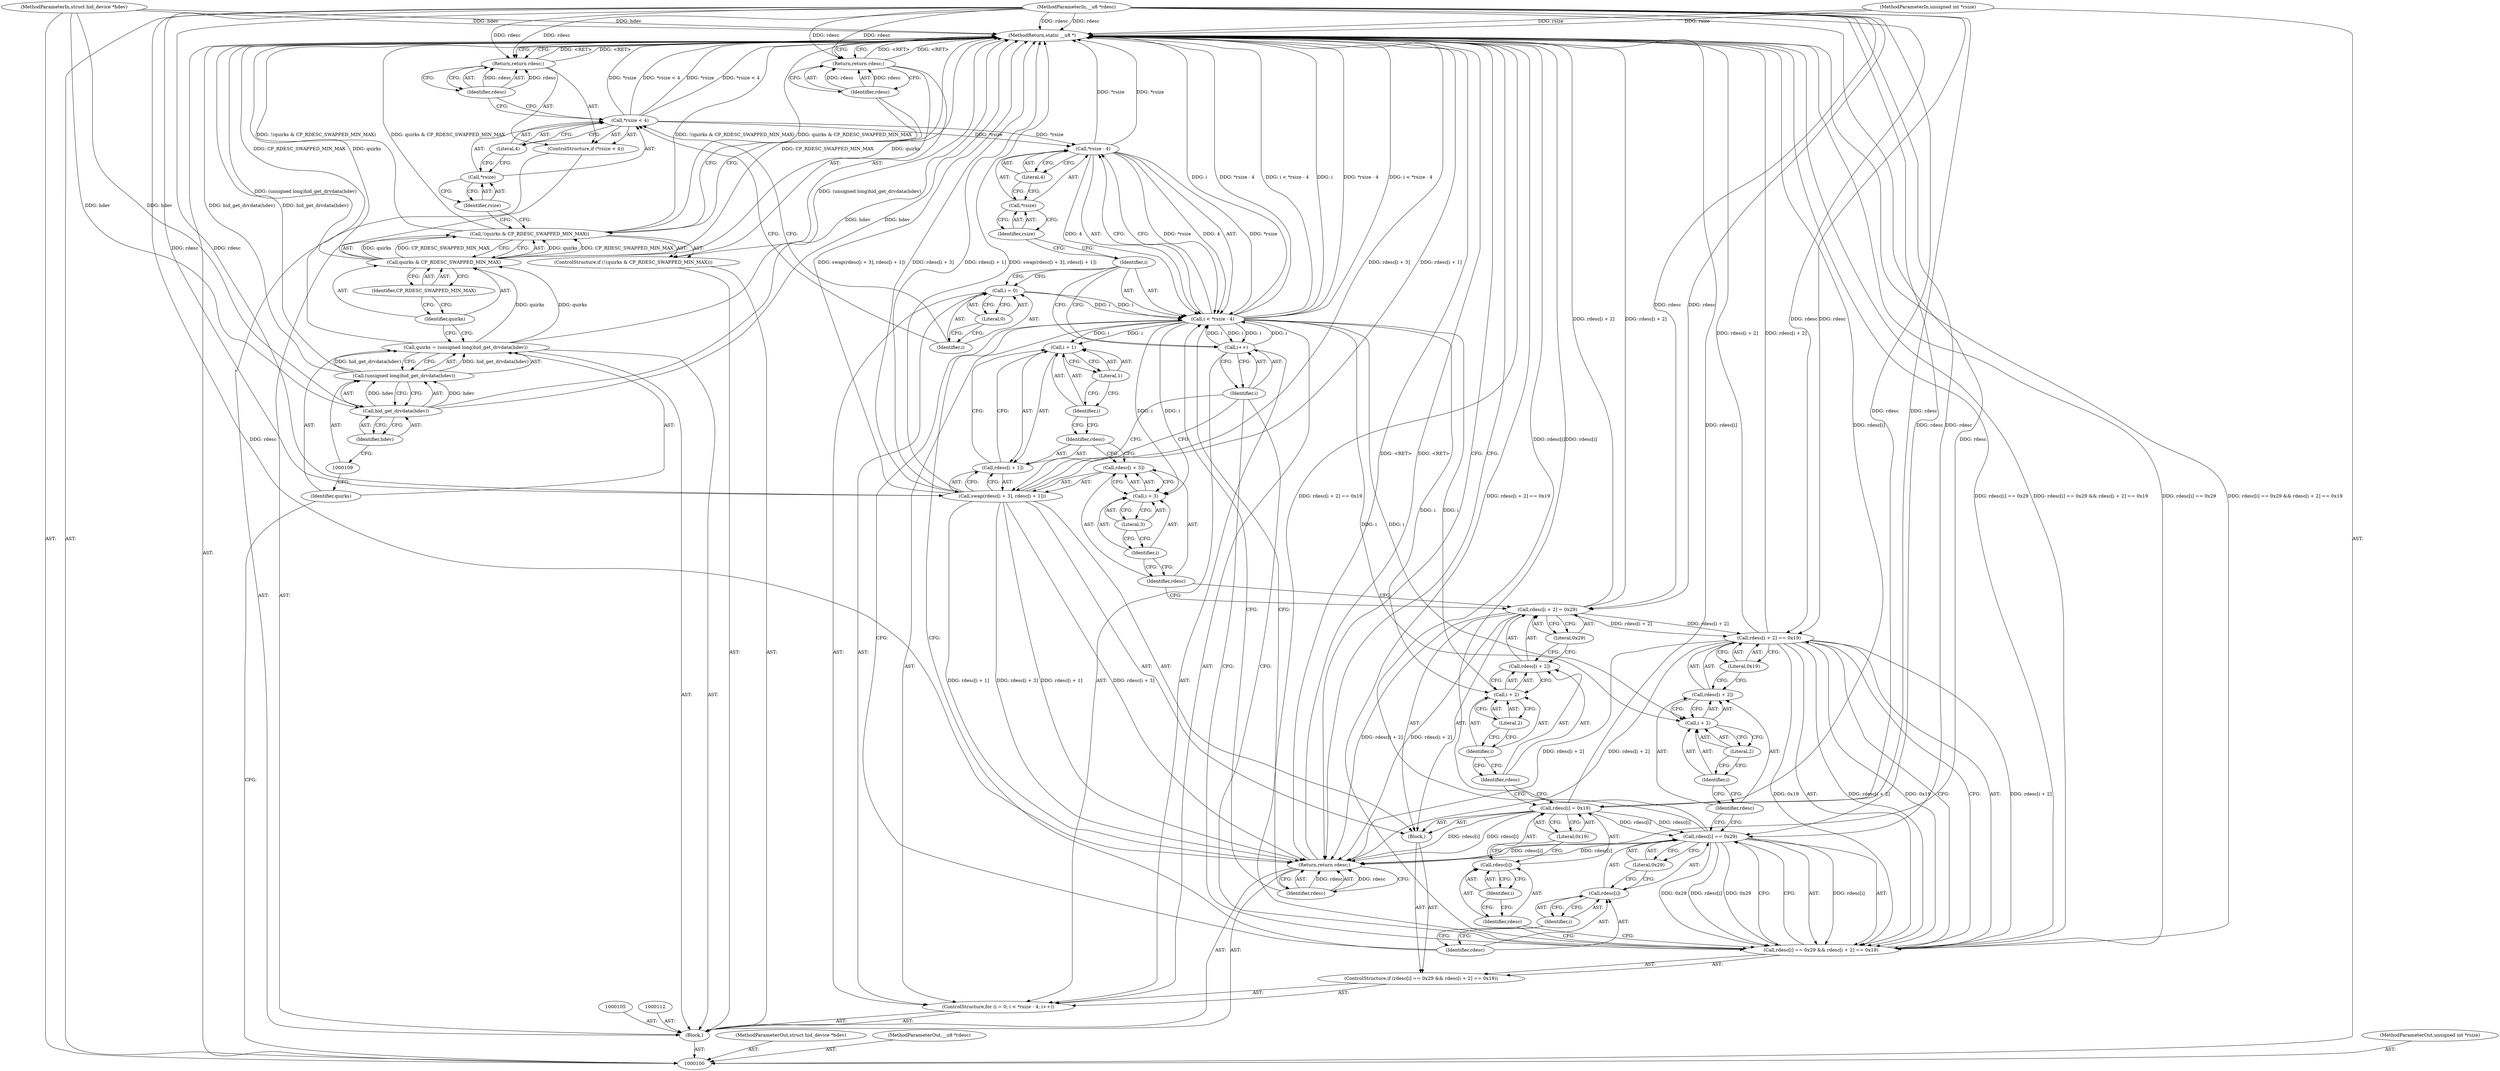 digraph "0_linux_1ebb71143758f45dc0fa76e2f48429e13b16d110" {
"1000179" [label="(MethodReturn,static __u8 *)"];
"1000101" [label="(MethodParameterIn,struct hid_device *hdev)"];
"1000256" [label="(MethodParameterOut,struct hid_device *hdev)"];
"1000102" [label="(MethodParameterIn,__u8 *rdesc)"];
"1000257" [label="(MethodParameterOut,__u8 *rdesc)"];
"1000120" [label="(ControlStructure,if (*rsize < 4))"];
"1000124" [label="(Literal,4)"];
"1000121" [label="(Call,*rsize < 4)"];
"1000122" [label="(Call,*rsize)"];
"1000123" [label="(Identifier,rsize)"];
"1000125" [label="(Return,return rdesc;)"];
"1000126" [label="(Identifier,rdesc)"];
"1000130" [label="(Literal,0)"];
"1000131" [label="(Call,i < *rsize - 4)"];
"1000132" [label="(Identifier,i)"];
"1000133" [label="(Call,*rsize - 4)"];
"1000134" [label="(Call,*rsize)"];
"1000135" [label="(Identifier,rsize)"];
"1000127" [label="(ControlStructure,for (i = 0; i < *rsize - 4; i++))"];
"1000136" [label="(Literal,4)"];
"1000137" [label="(Call,i++)"];
"1000138" [label="(Identifier,i)"];
"1000128" [label="(Call,i = 0)"];
"1000129" [label="(Identifier,i)"];
"1000144" [label="(Identifier,i)"];
"1000145" [label="(Literal,0x29)"];
"1000146" [label="(Call,rdesc[i + 2] == 0x19)"];
"1000147" [label="(Call,rdesc[i + 2])"];
"1000148" [label="(Identifier,rdesc)"];
"1000139" [label="(ControlStructure,if (rdesc[i] == 0x29 && rdesc[i + 2] == 0x19))"];
"1000149" [label="(Call,i + 2)"];
"1000150" [label="(Identifier,i)"];
"1000151" [label="(Literal,2)"];
"1000152" [label="(Literal,0x19)"];
"1000153" [label="(Block,)"];
"1000140" [label="(Call,rdesc[i] == 0x29 && rdesc[i + 2] == 0x19)"];
"1000141" [label="(Call,rdesc[i] == 0x29)"];
"1000142" [label="(Call,rdesc[i])"];
"1000143" [label="(Identifier,rdesc)"];
"1000157" [label="(Identifier,i)"];
"1000158" [label="(Literal,0x19)"];
"1000154" [label="(Call,rdesc[i] = 0x19)"];
"1000155" [label="(Call,rdesc[i])"];
"1000156" [label="(Identifier,rdesc)"];
"1000164" [label="(Literal,2)"];
"1000165" [label="(Literal,0x29)"];
"1000159" [label="(Call,rdesc[i + 2] = 0x29)"];
"1000160" [label="(Call,rdesc[i + 2])"];
"1000161" [label="(Identifier,rdesc)"];
"1000162" [label="(Call,i + 2)"];
"1000163" [label="(Identifier,i)"];
"1000169" [label="(Call,i + 3)"];
"1000170" [label="(Identifier,i)"];
"1000171" [label="(Literal,3)"];
"1000172" [label="(Call,rdesc[i + 1])"];
"1000173" [label="(Identifier,rdesc)"];
"1000174" [label="(Call,i + 1)"];
"1000175" [label="(Identifier,i)"];
"1000166" [label="(Call,swap(rdesc[i + 3], rdesc[i + 1]))"];
"1000176" [label="(Literal,1)"];
"1000167" [label="(Call,rdesc[i + 3])"];
"1000168" [label="(Identifier,rdesc)"];
"1000177" [label="(Return,return rdesc;)"];
"1000178" [label="(Identifier,rdesc)"];
"1000103" [label="(MethodParameterIn,unsigned int *rsize)"];
"1000258" [label="(MethodParameterOut,unsigned int *rsize)"];
"1000104" [label="(Block,)"];
"1000106" [label="(Call,quirks = (unsigned long)hid_get_drvdata(hdev))"];
"1000107" [label="(Identifier,quirks)"];
"1000108" [label="(Call,(unsigned long)hid_get_drvdata(hdev))"];
"1000110" [label="(Call,hid_get_drvdata(hdev))"];
"1000111" [label="(Identifier,hdev)"];
"1000117" [label="(Identifier,CP_RDESC_SWAPPED_MIN_MAX)"];
"1000113" [label="(ControlStructure,if (!(quirks & CP_RDESC_SWAPPED_MIN_MAX)))"];
"1000114" [label="(Call,!(quirks & CP_RDESC_SWAPPED_MIN_MAX))"];
"1000115" [label="(Call,quirks & CP_RDESC_SWAPPED_MIN_MAX)"];
"1000116" [label="(Identifier,quirks)"];
"1000119" [label="(Identifier,rdesc)"];
"1000118" [label="(Return,return rdesc;)"];
"1000179" -> "1000100"  [label="AST: "];
"1000179" -> "1000118"  [label="CFG: "];
"1000179" -> "1000125"  [label="CFG: "];
"1000179" -> "1000177"  [label="CFG: "];
"1000125" -> "1000179"  [label="DDG: <RET>"];
"1000118" -> "1000179"  [label="DDG: <RET>"];
"1000106" -> "1000179"  [label="DDG: (unsigned long)hid_get_drvdata(hdev)"];
"1000121" -> "1000179"  [label="DDG: *rsize"];
"1000121" -> "1000179"  [label="DDG: *rsize < 4"];
"1000131" -> "1000179"  [label="DDG: i < *rsize - 4"];
"1000131" -> "1000179"  [label="DDG: i"];
"1000131" -> "1000179"  [label="DDG: *rsize - 4"];
"1000115" -> "1000179"  [label="DDG: CP_RDESC_SWAPPED_MIN_MAX"];
"1000115" -> "1000179"  [label="DDG: quirks"];
"1000166" -> "1000179"  [label="DDG: rdesc[i + 1]"];
"1000166" -> "1000179"  [label="DDG: swap(rdesc[i + 3], rdesc[i + 1])"];
"1000166" -> "1000179"  [label="DDG: rdesc[i + 3]"];
"1000141" -> "1000179"  [label="DDG: rdesc[i]"];
"1000114" -> "1000179"  [label="DDG: !(quirks & CP_RDESC_SWAPPED_MIN_MAX)"];
"1000114" -> "1000179"  [label="DDG: quirks & CP_RDESC_SWAPPED_MIN_MAX"];
"1000159" -> "1000179"  [label="DDG: rdesc[i + 2]"];
"1000140" -> "1000179"  [label="DDG: rdesc[i] == 0x29"];
"1000140" -> "1000179"  [label="DDG: rdesc[i] == 0x29 && rdesc[i + 2] == 0x19"];
"1000140" -> "1000179"  [label="DDG: rdesc[i + 2] == 0x19"];
"1000154" -> "1000179"  [label="DDG: rdesc[i]"];
"1000103" -> "1000179"  [label="DDG: rsize"];
"1000133" -> "1000179"  [label="DDG: *rsize"];
"1000102" -> "1000179"  [label="DDG: rdesc"];
"1000101" -> "1000179"  [label="DDG: hdev"];
"1000108" -> "1000179"  [label="DDG: hid_get_drvdata(hdev)"];
"1000146" -> "1000179"  [label="DDG: rdesc[i + 2]"];
"1000110" -> "1000179"  [label="DDG: hdev"];
"1000177" -> "1000179"  [label="DDG: <RET>"];
"1000101" -> "1000100"  [label="AST: "];
"1000101" -> "1000179"  [label="DDG: hdev"];
"1000101" -> "1000110"  [label="DDG: hdev"];
"1000256" -> "1000100"  [label="AST: "];
"1000102" -> "1000100"  [label="AST: "];
"1000102" -> "1000179"  [label="DDG: rdesc"];
"1000102" -> "1000118"  [label="DDG: rdesc"];
"1000102" -> "1000125"  [label="DDG: rdesc"];
"1000102" -> "1000141"  [label="DDG: rdesc"];
"1000102" -> "1000146"  [label="DDG: rdesc"];
"1000102" -> "1000154"  [label="DDG: rdesc"];
"1000102" -> "1000159"  [label="DDG: rdesc"];
"1000102" -> "1000166"  [label="DDG: rdesc"];
"1000102" -> "1000177"  [label="DDG: rdesc"];
"1000257" -> "1000100"  [label="AST: "];
"1000120" -> "1000104"  [label="AST: "];
"1000121" -> "1000120"  [label="AST: "];
"1000125" -> "1000120"  [label="AST: "];
"1000124" -> "1000121"  [label="AST: "];
"1000124" -> "1000122"  [label="CFG: "];
"1000121" -> "1000124"  [label="CFG: "];
"1000121" -> "1000120"  [label="AST: "];
"1000121" -> "1000124"  [label="CFG: "];
"1000122" -> "1000121"  [label="AST: "];
"1000124" -> "1000121"  [label="AST: "];
"1000126" -> "1000121"  [label="CFG: "];
"1000129" -> "1000121"  [label="CFG: "];
"1000121" -> "1000179"  [label="DDG: *rsize"];
"1000121" -> "1000179"  [label="DDG: *rsize < 4"];
"1000121" -> "1000133"  [label="DDG: *rsize"];
"1000122" -> "1000121"  [label="AST: "];
"1000122" -> "1000123"  [label="CFG: "];
"1000123" -> "1000122"  [label="AST: "];
"1000124" -> "1000122"  [label="CFG: "];
"1000123" -> "1000122"  [label="AST: "];
"1000123" -> "1000114"  [label="CFG: "];
"1000122" -> "1000123"  [label="CFG: "];
"1000125" -> "1000120"  [label="AST: "];
"1000125" -> "1000126"  [label="CFG: "];
"1000126" -> "1000125"  [label="AST: "];
"1000179" -> "1000125"  [label="CFG: "];
"1000125" -> "1000179"  [label="DDG: <RET>"];
"1000126" -> "1000125"  [label="DDG: rdesc"];
"1000102" -> "1000125"  [label="DDG: rdesc"];
"1000126" -> "1000125"  [label="AST: "];
"1000126" -> "1000121"  [label="CFG: "];
"1000125" -> "1000126"  [label="CFG: "];
"1000126" -> "1000125"  [label="DDG: rdesc"];
"1000130" -> "1000128"  [label="AST: "];
"1000130" -> "1000129"  [label="CFG: "];
"1000128" -> "1000130"  [label="CFG: "];
"1000131" -> "1000127"  [label="AST: "];
"1000131" -> "1000133"  [label="CFG: "];
"1000132" -> "1000131"  [label="AST: "];
"1000133" -> "1000131"  [label="AST: "];
"1000143" -> "1000131"  [label="CFG: "];
"1000178" -> "1000131"  [label="CFG: "];
"1000131" -> "1000179"  [label="DDG: i < *rsize - 4"];
"1000131" -> "1000179"  [label="DDG: i"];
"1000131" -> "1000179"  [label="DDG: *rsize - 4"];
"1000128" -> "1000131"  [label="DDG: i"];
"1000137" -> "1000131"  [label="DDG: i"];
"1000133" -> "1000131"  [label="DDG: *rsize"];
"1000133" -> "1000131"  [label="DDG: 4"];
"1000131" -> "1000137"  [label="DDG: i"];
"1000131" -> "1000149"  [label="DDG: i"];
"1000131" -> "1000162"  [label="DDG: i"];
"1000131" -> "1000169"  [label="DDG: i"];
"1000131" -> "1000174"  [label="DDG: i"];
"1000132" -> "1000131"  [label="AST: "];
"1000132" -> "1000128"  [label="CFG: "];
"1000132" -> "1000137"  [label="CFG: "];
"1000135" -> "1000132"  [label="CFG: "];
"1000133" -> "1000131"  [label="AST: "];
"1000133" -> "1000136"  [label="CFG: "];
"1000134" -> "1000133"  [label="AST: "];
"1000136" -> "1000133"  [label="AST: "];
"1000131" -> "1000133"  [label="CFG: "];
"1000133" -> "1000179"  [label="DDG: *rsize"];
"1000133" -> "1000131"  [label="DDG: *rsize"];
"1000133" -> "1000131"  [label="DDG: 4"];
"1000121" -> "1000133"  [label="DDG: *rsize"];
"1000134" -> "1000133"  [label="AST: "];
"1000134" -> "1000135"  [label="CFG: "];
"1000135" -> "1000134"  [label="AST: "];
"1000136" -> "1000134"  [label="CFG: "];
"1000135" -> "1000134"  [label="AST: "];
"1000135" -> "1000132"  [label="CFG: "];
"1000134" -> "1000135"  [label="CFG: "];
"1000127" -> "1000104"  [label="AST: "];
"1000128" -> "1000127"  [label="AST: "];
"1000131" -> "1000127"  [label="AST: "];
"1000137" -> "1000127"  [label="AST: "];
"1000139" -> "1000127"  [label="AST: "];
"1000136" -> "1000133"  [label="AST: "];
"1000136" -> "1000134"  [label="CFG: "];
"1000133" -> "1000136"  [label="CFG: "];
"1000137" -> "1000127"  [label="AST: "];
"1000137" -> "1000138"  [label="CFG: "];
"1000138" -> "1000137"  [label="AST: "];
"1000132" -> "1000137"  [label="CFG: "];
"1000137" -> "1000131"  [label="DDG: i"];
"1000131" -> "1000137"  [label="DDG: i"];
"1000138" -> "1000137"  [label="AST: "];
"1000138" -> "1000166"  [label="CFG: "];
"1000138" -> "1000140"  [label="CFG: "];
"1000137" -> "1000138"  [label="CFG: "];
"1000128" -> "1000127"  [label="AST: "];
"1000128" -> "1000130"  [label="CFG: "];
"1000129" -> "1000128"  [label="AST: "];
"1000130" -> "1000128"  [label="AST: "];
"1000132" -> "1000128"  [label="CFG: "];
"1000128" -> "1000131"  [label="DDG: i"];
"1000129" -> "1000128"  [label="AST: "];
"1000129" -> "1000121"  [label="CFG: "];
"1000130" -> "1000129"  [label="CFG: "];
"1000144" -> "1000142"  [label="AST: "];
"1000144" -> "1000143"  [label="CFG: "];
"1000142" -> "1000144"  [label="CFG: "];
"1000145" -> "1000141"  [label="AST: "];
"1000145" -> "1000142"  [label="CFG: "];
"1000141" -> "1000145"  [label="CFG: "];
"1000146" -> "1000140"  [label="AST: "];
"1000146" -> "1000152"  [label="CFG: "];
"1000147" -> "1000146"  [label="AST: "];
"1000152" -> "1000146"  [label="AST: "];
"1000140" -> "1000146"  [label="CFG: "];
"1000146" -> "1000179"  [label="DDG: rdesc[i + 2]"];
"1000146" -> "1000140"  [label="DDG: rdesc[i + 2]"];
"1000146" -> "1000140"  [label="DDG: 0x19"];
"1000159" -> "1000146"  [label="DDG: rdesc[i + 2]"];
"1000102" -> "1000146"  [label="DDG: rdesc"];
"1000146" -> "1000177"  [label="DDG: rdesc[i + 2]"];
"1000147" -> "1000146"  [label="AST: "];
"1000147" -> "1000149"  [label="CFG: "];
"1000148" -> "1000147"  [label="AST: "];
"1000149" -> "1000147"  [label="AST: "];
"1000152" -> "1000147"  [label="CFG: "];
"1000148" -> "1000147"  [label="AST: "];
"1000148" -> "1000141"  [label="CFG: "];
"1000150" -> "1000148"  [label="CFG: "];
"1000139" -> "1000127"  [label="AST: "];
"1000140" -> "1000139"  [label="AST: "];
"1000153" -> "1000139"  [label="AST: "];
"1000149" -> "1000147"  [label="AST: "];
"1000149" -> "1000151"  [label="CFG: "];
"1000150" -> "1000149"  [label="AST: "];
"1000151" -> "1000149"  [label="AST: "];
"1000147" -> "1000149"  [label="CFG: "];
"1000131" -> "1000149"  [label="DDG: i"];
"1000150" -> "1000149"  [label="AST: "];
"1000150" -> "1000148"  [label="CFG: "];
"1000151" -> "1000150"  [label="CFG: "];
"1000151" -> "1000149"  [label="AST: "];
"1000151" -> "1000150"  [label="CFG: "];
"1000149" -> "1000151"  [label="CFG: "];
"1000152" -> "1000146"  [label="AST: "];
"1000152" -> "1000147"  [label="CFG: "];
"1000146" -> "1000152"  [label="CFG: "];
"1000153" -> "1000139"  [label="AST: "];
"1000154" -> "1000153"  [label="AST: "];
"1000159" -> "1000153"  [label="AST: "];
"1000166" -> "1000153"  [label="AST: "];
"1000140" -> "1000139"  [label="AST: "];
"1000140" -> "1000141"  [label="CFG: "];
"1000140" -> "1000146"  [label="CFG: "];
"1000141" -> "1000140"  [label="AST: "];
"1000146" -> "1000140"  [label="AST: "];
"1000156" -> "1000140"  [label="CFG: "];
"1000138" -> "1000140"  [label="CFG: "];
"1000140" -> "1000179"  [label="DDG: rdesc[i] == 0x29"];
"1000140" -> "1000179"  [label="DDG: rdesc[i] == 0x29 && rdesc[i + 2] == 0x19"];
"1000140" -> "1000179"  [label="DDG: rdesc[i + 2] == 0x19"];
"1000141" -> "1000140"  [label="DDG: rdesc[i]"];
"1000141" -> "1000140"  [label="DDG: 0x29"];
"1000146" -> "1000140"  [label="DDG: rdesc[i + 2]"];
"1000146" -> "1000140"  [label="DDG: 0x19"];
"1000141" -> "1000140"  [label="AST: "];
"1000141" -> "1000145"  [label="CFG: "];
"1000142" -> "1000141"  [label="AST: "];
"1000145" -> "1000141"  [label="AST: "];
"1000148" -> "1000141"  [label="CFG: "];
"1000140" -> "1000141"  [label="CFG: "];
"1000141" -> "1000179"  [label="DDG: rdesc[i]"];
"1000141" -> "1000140"  [label="DDG: rdesc[i]"];
"1000141" -> "1000140"  [label="DDG: 0x29"];
"1000154" -> "1000141"  [label="DDG: rdesc[i]"];
"1000102" -> "1000141"  [label="DDG: rdesc"];
"1000141" -> "1000177"  [label="DDG: rdesc[i]"];
"1000142" -> "1000141"  [label="AST: "];
"1000142" -> "1000144"  [label="CFG: "];
"1000143" -> "1000142"  [label="AST: "];
"1000144" -> "1000142"  [label="AST: "];
"1000145" -> "1000142"  [label="CFG: "];
"1000143" -> "1000142"  [label="AST: "];
"1000143" -> "1000131"  [label="CFG: "];
"1000144" -> "1000143"  [label="CFG: "];
"1000157" -> "1000155"  [label="AST: "];
"1000157" -> "1000156"  [label="CFG: "];
"1000155" -> "1000157"  [label="CFG: "];
"1000158" -> "1000154"  [label="AST: "];
"1000158" -> "1000155"  [label="CFG: "];
"1000154" -> "1000158"  [label="CFG: "];
"1000154" -> "1000153"  [label="AST: "];
"1000154" -> "1000158"  [label="CFG: "];
"1000155" -> "1000154"  [label="AST: "];
"1000158" -> "1000154"  [label="AST: "];
"1000161" -> "1000154"  [label="CFG: "];
"1000154" -> "1000179"  [label="DDG: rdesc[i]"];
"1000154" -> "1000141"  [label="DDG: rdesc[i]"];
"1000102" -> "1000154"  [label="DDG: rdesc"];
"1000154" -> "1000177"  [label="DDG: rdesc[i]"];
"1000155" -> "1000154"  [label="AST: "];
"1000155" -> "1000157"  [label="CFG: "];
"1000156" -> "1000155"  [label="AST: "];
"1000157" -> "1000155"  [label="AST: "];
"1000158" -> "1000155"  [label="CFG: "];
"1000156" -> "1000155"  [label="AST: "];
"1000156" -> "1000140"  [label="CFG: "];
"1000157" -> "1000156"  [label="CFG: "];
"1000164" -> "1000162"  [label="AST: "];
"1000164" -> "1000163"  [label="CFG: "];
"1000162" -> "1000164"  [label="CFG: "];
"1000165" -> "1000159"  [label="AST: "];
"1000165" -> "1000160"  [label="CFG: "];
"1000159" -> "1000165"  [label="CFG: "];
"1000159" -> "1000153"  [label="AST: "];
"1000159" -> "1000165"  [label="CFG: "];
"1000160" -> "1000159"  [label="AST: "];
"1000165" -> "1000159"  [label="AST: "];
"1000168" -> "1000159"  [label="CFG: "];
"1000159" -> "1000179"  [label="DDG: rdesc[i + 2]"];
"1000159" -> "1000146"  [label="DDG: rdesc[i + 2]"];
"1000102" -> "1000159"  [label="DDG: rdesc"];
"1000159" -> "1000177"  [label="DDG: rdesc[i + 2]"];
"1000160" -> "1000159"  [label="AST: "];
"1000160" -> "1000162"  [label="CFG: "];
"1000161" -> "1000160"  [label="AST: "];
"1000162" -> "1000160"  [label="AST: "];
"1000165" -> "1000160"  [label="CFG: "];
"1000161" -> "1000160"  [label="AST: "];
"1000161" -> "1000154"  [label="CFG: "];
"1000163" -> "1000161"  [label="CFG: "];
"1000162" -> "1000160"  [label="AST: "];
"1000162" -> "1000164"  [label="CFG: "];
"1000163" -> "1000162"  [label="AST: "];
"1000164" -> "1000162"  [label="AST: "];
"1000160" -> "1000162"  [label="CFG: "];
"1000131" -> "1000162"  [label="DDG: i"];
"1000163" -> "1000162"  [label="AST: "];
"1000163" -> "1000161"  [label="CFG: "];
"1000164" -> "1000163"  [label="CFG: "];
"1000169" -> "1000167"  [label="AST: "];
"1000169" -> "1000171"  [label="CFG: "];
"1000170" -> "1000169"  [label="AST: "];
"1000171" -> "1000169"  [label="AST: "];
"1000167" -> "1000169"  [label="CFG: "];
"1000131" -> "1000169"  [label="DDG: i"];
"1000170" -> "1000169"  [label="AST: "];
"1000170" -> "1000168"  [label="CFG: "];
"1000171" -> "1000170"  [label="CFG: "];
"1000171" -> "1000169"  [label="AST: "];
"1000171" -> "1000170"  [label="CFG: "];
"1000169" -> "1000171"  [label="CFG: "];
"1000172" -> "1000166"  [label="AST: "];
"1000172" -> "1000174"  [label="CFG: "];
"1000173" -> "1000172"  [label="AST: "];
"1000174" -> "1000172"  [label="AST: "];
"1000166" -> "1000172"  [label="CFG: "];
"1000173" -> "1000172"  [label="AST: "];
"1000173" -> "1000167"  [label="CFG: "];
"1000175" -> "1000173"  [label="CFG: "];
"1000174" -> "1000172"  [label="AST: "];
"1000174" -> "1000176"  [label="CFG: "];
"1000175" -> "1000174"  [label="AST: "];
"1000176" -> "1000174"  [label="AST: "];
"1000172" -> "1000174"  [label="CFG: "];
"1000131" -> "1000174"  [label="DDG: i"];
"1000175" -> "1000174"  [label="AST: "];
"1000175" -> "1000173"  [label="CFG: "];
"1000176" -> "1000175"  [label="CFG: "];
"1000166" -> "1000153"  [label="AST: "];
"1000166" -> "1000172"  [label="CFG: "];
"1000167" -> "1000166"  [label="AST: "];
"1000172" -> "1000166"  [label="AST: "];
"1000138" -> "1000166"  [label="CFG: "];
"1000166" -> "1000179"  [label="DDG: rdesc[i + 1]"];
"1000166" -> "1000179"  [label="DDG: swap(rdesc[i + 3], rdesc[i + 1])"];
"1000166" -> "1000179"  [label="DDG: rdesc[i + 3]"];
"1000102" -> "1000166"  [label="DDG: rdesc"];
"1000166" -> "1000177"  [label="DDG: rdesc[i + 1]"];
"1000166" -> "1000177"  [label="DDG: rdesc[i + 3]"];
"1000176" -> "1000174"  [label="AST: "];
"1000176" -> "1000175"  [label="CFG: "];
"1000174" -> "1000176"  [label="CFG: "];
"1000167" -> "1000166"  [label="AST: "];
"1000167" -> "1000169"  [label="CFG: "];
"1000168" -> "1000167"  [label="AST: "];
"1000169" -> "1000167"  [label="AST: "];
"1000173" -> "1000167"  [label="CFG: "];
"1000168" -> "1000167"  [label="AST: "];
"1000168" -> "1000159"  [label="CFG: "];
"1000170" -> "1000168"  [label="CFG: "];
"1000177" -> "1000104"  [label="AST: "];
"1000177" -> "1000178"  [label="CFG: "];
"1000178" -> "1000177"  [label="AST: "];
"1000179" -> "1000177"  [label="CFG: "];
"1000177" -> "1000179"  [label="DDG: <RET>"];
"1000178" -> "1000177"  [label="DDG: rdesc"];
"1000159" -> "1000177"  [label="DDG: rdesc[i + 2]"];
"1000146" -> "1000177"  [label="DDG: rdesc[i + 2]"];
"1000166" -> "1000177"  [label="DDG: rdesc[i + 1]"];
"1000166" -> "1000177"  [label="DDG: rdesc[i + 3]"];
"1000141" -> "1000177"  [label="DDG: rdesc[i]"];
"1000154" -> "1000177"  [label="DDG: rdesc[i]"];
"1000102" -> "1000177"  [label="DDG: rdesc"];
"1000178" -> "1000177"  [label="AST: "];
"1000178" -> "1000131"  [label="CFG: "];
"1000177" -> "1000178"  [label="CFG: "];
"1000178" -> "1000177"  [label="DDG: rdesc"];
"1000103" -> "1000100"  [label="AST: "];
"1000103" -> "1000179"  [label="DDG: rsize"];
"1000258" -> "1000100"  [label="AST: "];
"1000104" -> "1000100"  [label="AST: "];
"1000105" -> "1000104"  [label="AST: "];
"1000106" -> "1000104"  [label="AST: "];
"1000112" -> "1000104"  [label="AST: "];
"1000113" -> "1000104"  [label="AST: "];
"1000120" -> "1000104"  [label="AST: "];
"1000127" -> "1000104"  [label="AST: "];
"1000177" -> "1000104"  [label="AST: "];
"1000106" -> "1000104"  [label="AST: "];
"1000106" -> "1000108"  [label="CFG: "];
"1000107" -> "1000106"  [label="AST: "];
"1000108" -> "1000106"  [label="AST: "];
"1000116" -> "1000106"  [label="CFG: "];
"1000106" -> "1000179"  [label="DDG: (unsigned long)hid_get_drvdata(hdev)"];
"1000108" -> "1000106"  [label="DDG: hid_get_drvdata(hdev)"];
"1000106" -> "1000115"  [label="DDG: quirks"];
"1000107" -> "1000106"  [label="AST: "];
"1000107" -> "1000100"  [label="CFG: "];
"1000109" -> "1000107"  [label="CFG: "];
"1000108" -> "1000106"  [label="AST: "];
"1000108" -> "1000110"  [label="CFG: "];
"1000109" -> "1000108"  [label="AST: "];
"1000110" -> "1000108"  [label="AST: "];
"1000106" -> "1000108"  [label="CFG: "];
"1000108" -> "1000179"  [label="DDG: hid_get_drvdata(hdev)"];
"1000108" -> "1000106"  [label="DDG: hid_get_drvdata(hdev)"];
"1000110" -> "1000108"  [label="DDG: hdev"];
"1000110" -> "1000108"  [label="AST: "];
"1000110" -> "1000111"  [label="CFG: "];
"1000111" -> "1000110"  [label="AST: "];
"1000108" -> "1000110"  [label="CFG: "];
"1000110" -> "1000179"  [label="DDG: hdev"];
"1000110" -> "1000108"  [label="DDG: hdev"];
"1000101" -> "1000110"  [label="DDG: hdev"];
"1000111" -> "1000110"  [label="AST: "];
"1000111" -> "1000109"  [label="CFG: "];
"1000110" -> "1000111"  [label="CFG: "];
"1000117" -> "1000115"  [label="AST: "];
"1000117" -> "1000116"  [label="CFG: "];
"1000115" -> "1000117"  [label="CFG: "];
"1000113" -> "1000104"  [label="AST: "];
"1000114" -> "1000113"  [label="AST: "];
"1000118" -> "1000113"  [label="AST: "];
"1000114" -> "1000113"  [label="AST: "];
"1000114" -> "1000115"  [label="CFG: "];
"1000115" -> "1000114"  [label="AST: "];
"1000119" -> "1000114"  [label="CFG: "];
"1000123" -> "1000114"  [label="CFG: "];
"1000114" -> "1000179"  [label="DDG: !(quirks & CP_RDESC_SWAPPED_MIN_MAX)"];
"1000114" -> "1000179"  [label="DDG: quirks & CP_RDESC_SWAPPED_MIN_MAX"];
"1000115" -> "1000114"  [label="DDG: quirks"];
"1000115" -> "1000114"  [label="DDG: CP_RDESC_SWAPPED_MIN_MAX"];
"1000115" -> "1000114"  [label="AST: "];
"1000115" -> "1000117"  [label="CFG: "];
"1000116" -> "1000115"  [label="AST: "];
"1000117" -> "1000115"  [label="AST: "];
"1000114" -> "1000115"  [label="CFG: "];
"1000115" -> "1000179"  [label="DDG: CP_RDESC_SWAPPED_MIN_MAX"];
"1000115" -> "1000179"  [label="DDG: quirks"];
"1000115" -> "1000114"  [label="DDG: quirks"];
"1000115" -> "1000114"  [label="DDG: CP_RDESC_SWAPPED_MIN_MAX"];
"1000106" -> "1000115"  [label="DDG: quirks"];
"1000116" -> "1000115"  [label="AST: "];
"1000116" -> "1000106"  [label="CFG: "];
"1000117" -> "1000116"  [label="CFG: "];
"1000119" -> "1000118"  [label="AST: "];
"1000119" -> "1000114"  [label="CFG: "];
"1000118" -> "1000119"  [label="CFG: "];
"1000119" -> "1000118"  [label="DDG: rdesc"];
"1000118" -> "1000113"  [label="AST: "];
"1000118" -> "1000119"  [label="CFG: "];
"1000119" -> "1000118"  [label="AST: "];
"1000179" -> "1000118"  [label="CFG: "];
"1000118" -> "1000179"  [label="DDG: <RET>"];
"1000119" -> "1000118"  [label="DDG: rdesc"];
"1000102" -> "1000118"  [label="DDG: rdesc"];
}
